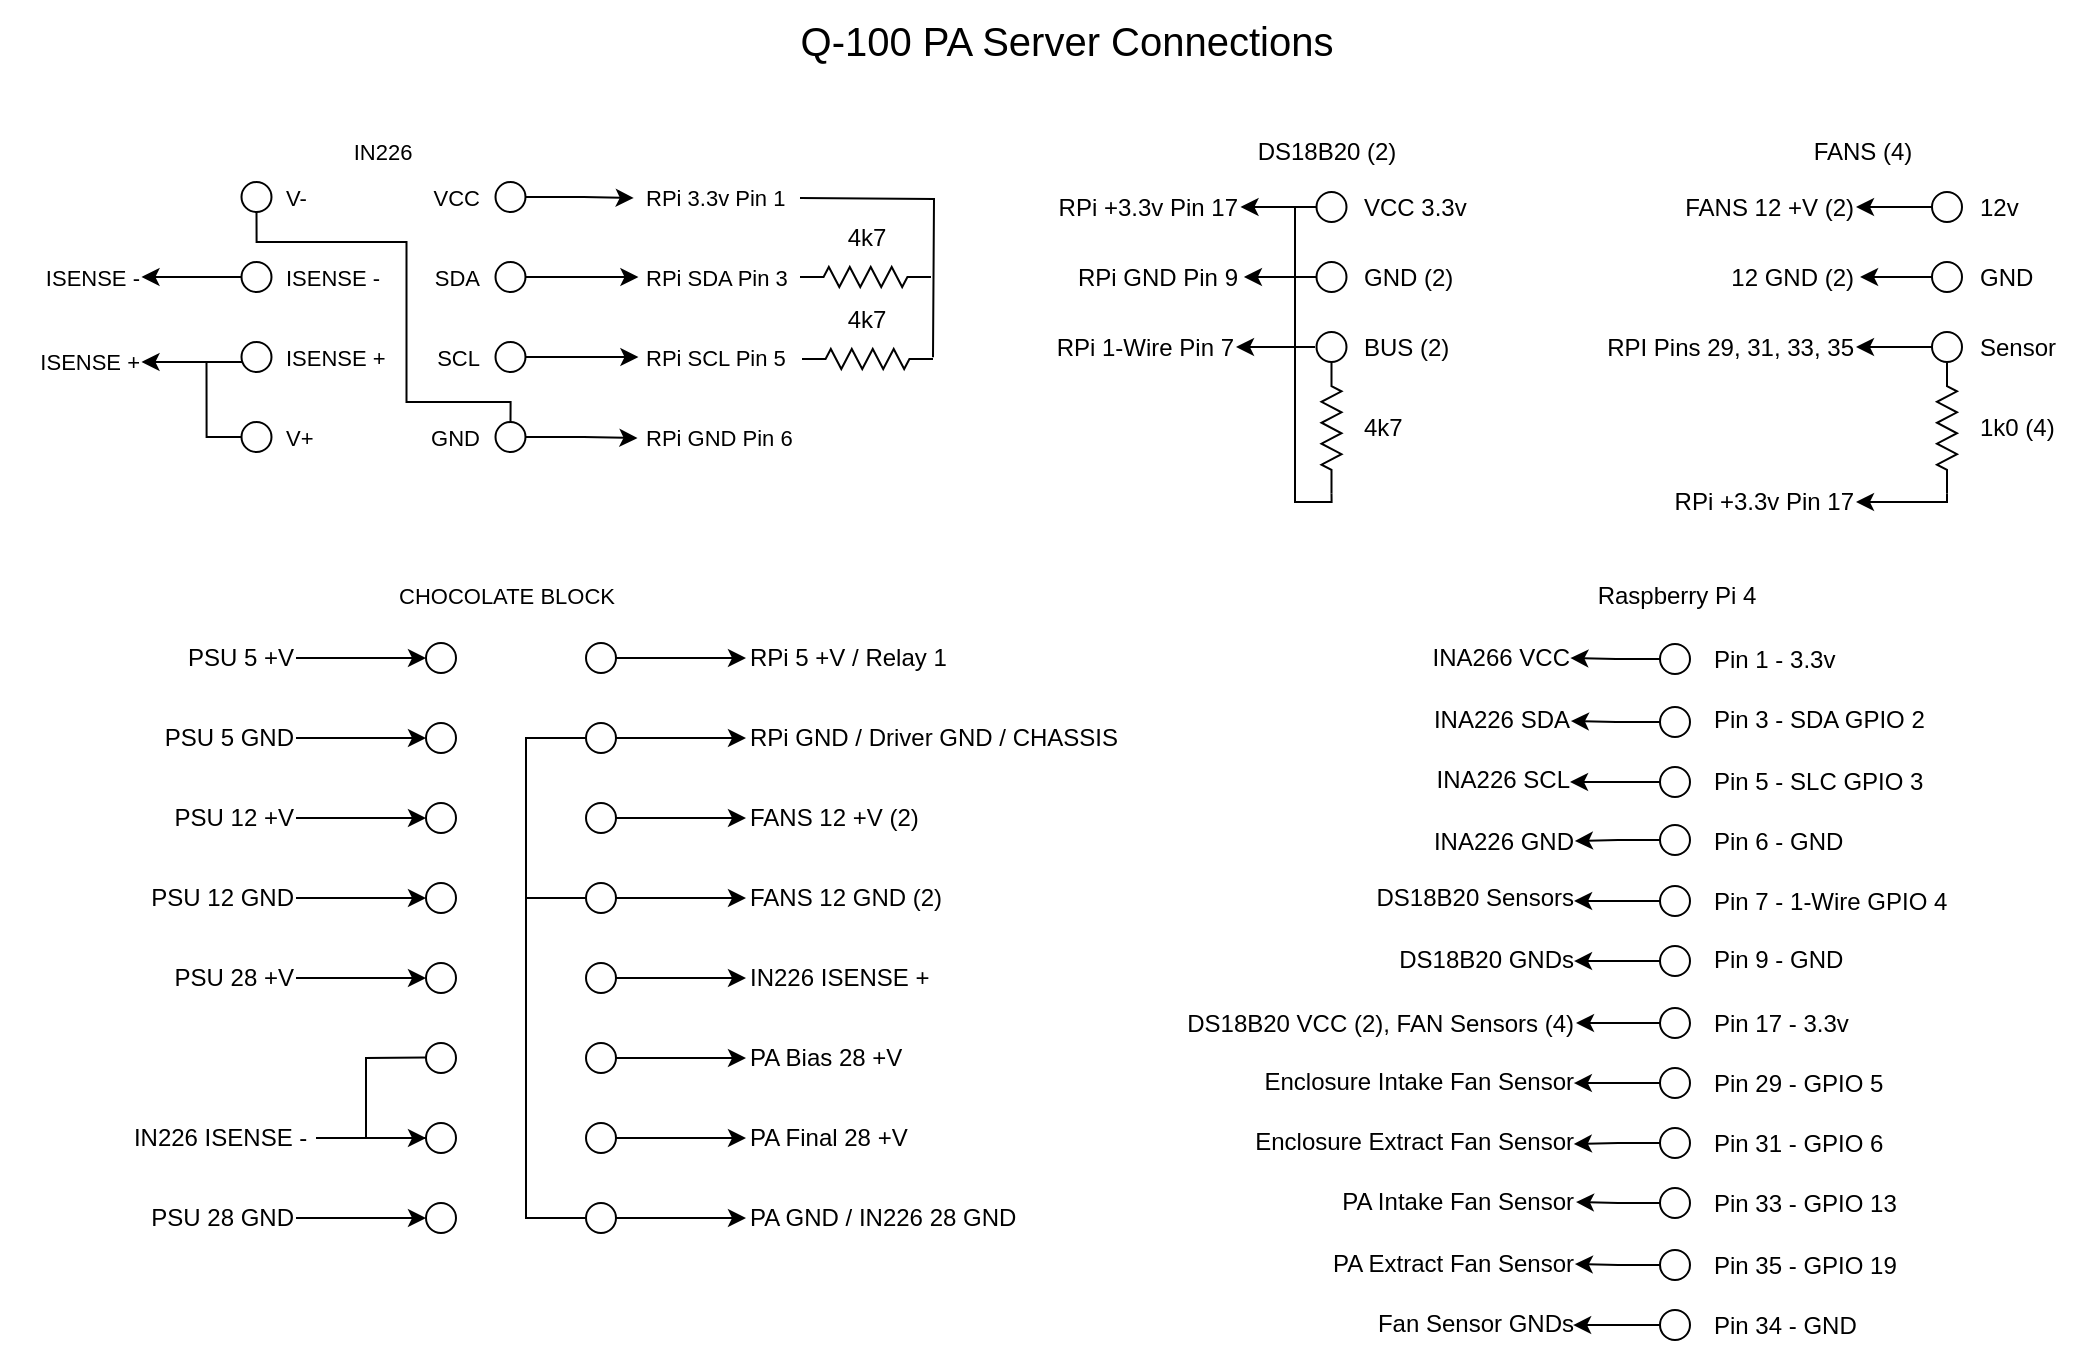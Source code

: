 <mxfile version="24.7.5">
  <diagram name="Page-1" id="7e0a89b8-554c-2b80-1dc8-d5c74ca68de4">
    <mxGraphModel dx="1290" dy="985" grid="1" gridSize="10" guides="1" tooltips="1" connect="1" arrows="1" fold="1" page="1" pageScale="1" pageWidth="1169" pageHeight="827" background="none" math="0" shadow="0">
      <root>
        <mxCell id="0" />
        <mxCell id="1" parent="0" />
        <mxCell id="8aSaRBJ9S5o7jCBa206Q-2" value="&lt;font style=&quot;font-size: 20px;&quot;&gt;Q-100 PA Server Connections&lt;/font&gt;" style="text;html=1;align=center;verticalAlign=middle;resizable=0;points=[];autosize=1;strokeColor=none;fillColor=none;" parent="1" vertex="1">
          <mxGeometry x="440" y="70" width="290" height="40" as="geometry" />
        </mxCell>
        <mxCell id="8aSaRBJ9S5o7jCBa206Q-49" value="" style="group" parent="1" vertex="1" connectable="0">
          <mxGeometry x="100" y="353" width="535" height="341" as="geometry" />
        </mxCell>
        <mxCell id="vjKIU9bc41rptux4oKSc-69" value="PSU 28 GND" style="text;html=1;align=right;verticalAlign=middle;resizable=0;points=[];autosize=1;strokeColor=none;fillColor=none;" parent="8aSaRBJ9S5o7jCBa206Q-49" vertex="1">
          <mxGeometry x="10" y="311" width="90" height="30" as="geometry" />
        </mxCell>
        <mxCell id="vjKIU9bc41rptux4oKSc-65" value="" style="verticalLabelPosition=bottom;shadow=0;dashed=0;align=center;html=1;verticalAlign=top;strokeWidth=1;shape=ellipse;perimeter=ellipsePerimeter;container=0;" parent="8aSaRBJ9S5o7jCBa206Q-49" vertex="1">
          <mxGeometry x="165" y="318.5" width="15" height="15" as="geometry" />
        </mxCell>
        <mxCell id="vjKIU9bc41rptux4oKSc-74" style="edgeStyle=orthogonalEdgeStyle;rounded=0;orthogonalLoop=1;jettySize=auto;html=1;entryX=0;entryY=0.5;entryDx=0;entryDy=0;" parent="8aSaRBJ9S5o7jCBa206Q-49" source="vjKIU9bc41rptux4oKSc-69" target="vjKIU9bc41rptux4oKSc-65" edge="1">
          <mxGeometry relative="1" as="geometry" />
        </mxCell>
        <mxCell id="vjKIU9bc41rptux4oKSc-77" value="IN226 ISENSE -&amp;nbsp;" style="text;html=1;align=right;verticalAlign=middle;resizable=0;points=[];autosize=1;strokeColor=none;fillColor=none;" parent="8aSaRBJ9S5o7jCBa206Q-49" vertex="1">
          <mxGeometry y="271" width="110" height="30" as="geometry" />
        </mxCell>
        <mxCell id="vjKIU9bc41rptux4oKSc-78" value="" style="verticalLabelPosition=bottom;shadow=0;dashed=0;align=center;html=1;verticalAlign=top;strokeWidth=1;shape=ellipse;perimeter=ellipsePerimeter;container=0;" parent="8aSaRBJ9S5o7jCBa206Q-49" vertex="1">
          <mxGeometry x="165" y="278.5" width="15" height="15" as="geometry" />
        </mxCell>
        <mxCell id="vjKIU9bc41rptux4oKSc-79" style="edgeStyle=orthogonalEdgeStyle;rounded=0;orthogonalLoop=1;jettySize=auto;html=1;entryX=0;entryY=0.5;entryDx=0;entryDy=0;" parent="8aSaRBJ9S5o7jCBa206Q-49" target="vjKIU9bc41rptux4oKSc-78" edge="1">
          <mxGeometry relative="1" as="geometry">
            <Array as="points">
              <mxPoint x="135" y="286" />
              <mxPoint x="135" y="286" />
            </Array>
            <mxPoint x="110" y="286" as="sourcePoint" />
          </mxGeometry>
        </mxCell>
        <mxCell id="vjKIU9bc41rptux4oKSc-82" value="" style="verticalLabelPosition=bottom;shadow=0;dashed=0;align=center;html=1;verticalAlign=top;strokeWidth=1;shape=ellipse;perimeter=ellipsePerimeter;container=0;" parent="8aSaRBJ9S5o7jCBa206Q-49" vertex="1">
          <mxGeometry x="165" y="238.5" width="15" height="15" as="geometry" />
        </mxCell>
        <mxCell id="vjKIU9bc41rptux4oKSc-85" value="PSU 28 +V" style="text;html=1;align=right;verticalAlign=middle;resizable=0;points=[];autosize=1;strokeColor=none;fillColor=none;" parent="8aSaRBJ9S5o7jCBa206Q-49" vertex="1">
          <mxGeometry x="20" y="191" width="80" height="30" as="geometry" />
        </mxCell>
        <mxCell id="vjKIU9bc41rptux4oKSc-86" value="" style="verticalLabelPosition=bottom;shadow=0;dashed=0;align=center;html=1;verticalAlign=top;strokeWidth=1;shape=ellipse;perimeter=ellipsePerimeter;container=0;" parent="8aSaRBJ9S5o7jCBa206Q-49" vertex="1">
          <mxGeometry x="165" y="198.5" width="15" height="15" as="geometry" />
        </mxCell>
        <mxCell id="vjKIU9bc41rptux4oKSc-87" style="edgeStyle=orthogonalEdgeStyle;rounded=0;orthogonalLoop=1;jettySize=auto;html=1;entryX=0;entryY=0.5;entryDx=0;entryDy=0;" parent="8aSaRBJ9S5o7jCBa206Q-49" source="vjKIU9bc41rptux4oKSc-85" target="vjKIU9bc41rptux4oKSc-86" edge="1">
          <mxGeometry relative="1" as="geometry" />
        </mxCell>
        <mxCell id="vjKIU9bc41rptux4oKSc-89" value="PSU 12 GND" style="text;html=1;align=right;verticalAlign=middle;resizable=0;points=[];autosize=1;strokeColor=none;fillColor=none;" parent="8aSaRBJ9S5o7jCBa206Q-49" vertex="1">
          <mxGeometry x="10" y="151" width="90" height="30" as="geometry" />
        </mxCell>
        <mxCell id="vjKIU9bc41rptux4oKSc-90" value="" style="verticalLabelPosition=bottom;shadow=0;dashed=0;align=center;html=1;verticalAlign=top;strokeWidth=1;shape=ellipse;perimeter=ellipsePerimeter;container=0;" parent="8aSaRBJ9S5o7jCBa206Q-49" vertex="1">
          <mxGeometry x="165" y="158.5" width="15" height="15" as="geometry" />
        </mxCell>
        <mxCell id="vjKIU9bc41rptux4oKSc-91" style="edgeStyle=orthogonalEdgeStyle;rounded=0;orthogonalLoop=1;jettySize=auto;html=1;entryX=0;entryY=0.5;entryDx=0;entryDy=0;" parent="8aSaRBJ9S5o7jCBa206Q-49" source="vjKIU9bc41rptux4oKSc-89" target="vjKIU9bc41rptux4oKSc-90" edge="1">
          <mxGeometry relative="1" as="geometry" />
        </mxCell>
        <mxCell id="vjKIU9bc41rptux4oKSc-93" value="PSU 12 +V" style="text;html=1;align=right;verticalAlign=middle;resizable=0;points=[];autosize=1;strokeColor=none;fillColor=none;" parent="8aSaRBJ9S5o7jCBa206Q-49" vertex="1">
          <mxGeometry x="20" y="111" width="80" height="30" as="geometry" />
        </mxCell>
        <mxCell id="vjKIU9bc41rptux4oKSc-94" value="" style="verticalLabelPosition=bottom;shadow=0;dashed=0;align=center;html=1;verticalAlign=top;strokeWidth=1;shape=ellipse;perimeter=ellipsePerimeter;container=0;" parent="8aSaRBJ9S5o7jCBa206Q-49" vertex="1">
          <mxGeometry x="165" y="118.5" width="15" height="15" as="geometry" />
        </mxCell>
        <mxCell id="vjKIU9bc41rptux4oKSc-95" style="edgeStyle=orthogonalEdgeStyle;rounded=0;orthogonalLoop=1;jettySize=auto;html=1;entryX=0;entryY=0.5;entryDx=0;entryDy=0;" parent="8aSaRBJ9S5o7jCBa206Q-49" source="vjKIU9bc41rptux4oKSc-93" target="vjKIU9bc41rptux4oKSc-94" edge="1">
          <mxGeometry relative="1" as="geometry" />
        </mxCell>
        <mxCell id="vjKIU9bc41rptux4oKSc-97" value="PSU 5 GND" style="text;html=1;align=right;verticalAlign=middle;resizable=0;points=[];autosize=1;strokeColor=none;fillColor=none;" parent="8aSaRBJ9S5o7jCBa206Q-49" vertex="1">
          <mxGeometry x="10" y="71" width="90" height="30" as="geometry" />
        </mxCell>
        <mxCell id="vjKIU9bc41rptux4oKSc-98" value="" style="verticalLabelPosition=bottom;shadow=0;dashed=0;align=center;html=1;verticalAlign=top;strokeWidth=1;shape=ellipse;perimeter=ellipsePerimeter;container=0;" parent="8aSaRBJ9S5o7jCBa206Q-49" vertex="1">
          <mxGeometry x="165" y="78.5" width="15" height="15" as="geometry" />
        </mxCell>
        <mxCell id="vjKIU9bc41rptux4oKSc-99" style="edgeStyle=orthogonalEdgeStyle;rounded=0;orthogonalLoop=1;jettySize=auto;html=1;entryX=0;entryY=0.5;entryDx=0;entryDy=0;" parent="8aSaRBJ9S5o7jCBa206Q-49" source="vjKIU9bc41rptux4oKSc-97" target="vjKIU9bc41rptux4oKSc-98" edge="1">
          <mxGeometry relative="1" as="geometry" />
        </mxCell>
        <mxCell id="vjKIU9bc41rptux4oKSc-101" value="PSU 5 +V" style="text;html=1;align=right;verticalAlign=middle;resizable=0;points=[];autosize=1;strokeColor=none;fillColor=none;" parent="8aSaRBJ9S5o7jCBa206Q-49" vertex="1">
          <mxGeometry x="20" y="31" width="80" height="30" as="geometry" />
        </mxCell>
        <mxCell id="vjKIU9bc41rptux4oKSc-102" value="" style="verticalLabelPosition=bottom;shadow=0;dashed=0;align=center;html=1;verticalAlign=top;strokeWidth=1;shape=ellipse;perimeter=ellipsePerimeter;container=0;" parent="8aSaRBJ9S5o7jCBa206Q-49" vertex="1">
          <mxGeometry x="165" y="38.5" width="15" height="15" as="geometry" />
        </mxCell>
        <mxCell id="vjKIU9bc41rptux4oKSc-103" style="edgeStyle=orthogonalEdgeStyle;rounded=0;orthogonalLoop=1;jettySize=auto;html=1;entryX=0;entryY=0.5;entryDx=0;entryDy=0;" parent="8aSaRBJ9S5o7jCBa206Q-49" source="vjKIU9bc41rptux4oKSc-101" target="vjKIU9bc41rptux4oKSc-102" edge="1">
          <mxGeometry relative="1" as="geometry" />
        </mxCell>
        <mxCell id="vjKIU9bc41rptux4oKSc-108" value="" style="verticalLabelPosition=bottom;shadow=0;dashed=0;align=center;html=1;verticalAlign=top;strokeWidth=1;shape=ellipse;perimeter=ellipsePerimeter;" parent="8aSaRBJ9S5o7jCBa206Q-49" vertex="1">
          <mxGeometry x="245" y="38.5" width="15" height="15" as="geometry" />
        </mxCell>
        <mxCell id="vjKIU9bc41rptux4oKSc-109" value="RPi 5 +V / Relay 1" style="text;html=1;align=left;verticalAlign=middle;resizable=0;points=[];autosize=1;strokeColor=none;fillColor=none;" parent="8aSaRBJ9S5o7jCBa206Q-49" vertex="1">
          <mxGeometry x="325" y="31" width="120" height="30" as="geometry" />
        </mxCell>
        <mxCell id="vjKIU9bc41rptux4oKSc-112" style="edgeStyle=orthogonalEdgeStyle;rounded=0;orthogonalLoop=1;jettySize=auto;html=1;entryX=0;entryY=0.5;entryDx=0;entryDy=0;entryPerimeter=0;" parent="8aSaRBJ9S5o7jCBa206Q-49" source="vjKIU9bc41rptux4oKSc-108" target="vjKIU9bc41rptux4oKSc-109" edge="1">
          <mxGeometry relative="1" as="geometry" />
        </mxCell>
        <mxCell id="vjKIU9bc41rptux4oKSc-114" value="" style="verticalLabelPosition=bottom;shadow=0;dashed=0;align=center;html=1;verticalAlign=top;strokeWidth=1;shape=ellipse;perimeter=ellipsePerimeter;" parent="8aSaRBJ9S5o7jCBa206Q-49" vertex="1">
          <mxGeometry x="245" y="78.5" width="15" height="15" as="geometry" />
        </mxCell>
        <mxCell id="vjKIU9bc41rptux4oKSc-115" value="RPi GND / Driver GND / CHASSIS" style="text;html=1;align=left;verticalAlign=middle;resizable=0;points=[];autosize=1;strokeColor=none;fillColor=none;" parent="8aSaRBJ9S5o7jCBa206Q-49" vertex="1">
          <mxGeometry x="325" y="71" width="210" height="30" as="geometry" />
        </mxCell>
        <mxCell id="vjKIU9bc41rptux4oKSc-113" style="edgeStyle=orthogonalEdgeStyle;rounded=0;orthogonalLoop=1;jettySize=auto;html=1;entryX=0;entryY=0.5;entryDx=0;entryDy=0;entryPerimeter=0;" parent="8aSaRBJ9S5o7jCBa206Q-49" source="vjKIU9bc41rptux4oKSc-114" target="vjKIU9bc41rptux4oKSc-115" edge="1">
          <mxGeometry relative="1" as="geometry">
            <Array as="points">
              <mxPoint x="255" y="86" />
            </Array>
          </mxGeometry>
        </mxCell>
        <mxCell id="vjKIU9bc41rptux4oKSc-117" value="" style="verticalLabelPosition=bottom;shadow=0;dashed=0;align=center;html=1;verticalAlign=top;strokeWidth=1;shape=ellipse;perimeter=ellipsePerimeter;" parent="8aSaRBJ9S5o7jCBa206Q-49" vertex="1">
          <mxGeometry x="245" y="118.5" width="15" height="15" as="geometry" />
        </mxCell>
        <mxCell id="vjKIU9bc41rptux4oKSc-118" value="FANS 12 +V (2)" style="text;html=1;align=left;verticalAlign=middle;resizable=0;points=[];autosize=1;strokeColor=none;fillColor=none;" parent="8aSaRBJ9S5o7jCBa206Q-49" vertex="1">
          <mxGeometry x="325" y="111" width="110" height="30" as="geometry" />
        </mxCell>
        <mxCell id="vjKIU9bc41rptux4oKSc-116" style="edgeStyle=orthogonalEdgeStyle;rounded=0;orthogonalLoop=1;jettySize=auto;html=1;entryX=0;entryY=0.5;entryDx=0;entryDy=0;entryPerimeter=0;" parent="8aSaRBJ9S5o7jCBa206Q-49" source="vjKIU9bc41rptux4oKSc-117" target="vjKIU9bc41rptux4oKSc-118" edge="1">
          <mxGeometry relative="1" as="geometry">
            <Array as="points">
              <mxPoint x="255" y="126" />
            </Array>
          </mxGeometry>
        </mxCell>
        <mxCell id="vjKIU9bc41rptux4oKSc-150" style="rounded=0;orthogonalLoop=1;jettySize=auto;html=1;startArrow=none;startFill=0;endArrow=none;endFill=0;exitX=0;exitY=0.5;exitDx=0;exitDy=0;" parent="8aSaRBJ9S5o7jCBa206Q-49" source="vjKIU9bc41rptux4oKSc-114" target="vjKIU9bc41rptux4oKSc-120" edge="1">
          <mxGeometry relative="1" as="geometry">
            <mxPoint x="215" y="81" as="sourcePoint" />
            <Array as="points">
              <mxPoint x="215" y="86" />
              <mxPoint x="215" y="166" />
            </Array>
          </mxGeometry>
        </mxCell>
        <mxCell id="vjKIU9bc41rptux4oKSc-120" value="" style="verticalLabelPosition=bottom;shadow=0;dashed=0;align=center;html=1;verticalAlign=top;strokeWidth=1;shape=ellipse;perimeter=ellipsePerimeter;" parent="8aSaRBJ9S5o7jCBa206Q-49" vertex="1">
          <mxGeometry x="245" y="158.5" width="15" height="15" as="geometry" />
        </mxCell>
        <mxCell id="vjKIU9bc41rptux4oKSc-121" value="FANS 12 GND (2)" style="text;html=1;align=left;verticalAlign=middle;resizable=0;points=[];autosize=1;strokeColor=none;fillColor=none;" parent="8aSaRBJ9S5o7jCBa206Q-49" vertex="1">
          <mxGeometry x="325" y="151" width="120" height="30" as="geometry" />
        </mxCell>
        <mxCell id="vjKIU9bc41rptux4oKSc-119" style="edgeStyle=orthogonalEdgeStyle;rounded=0;orthogonalLoop=1;jettySize=auto;html=1;entryX=0;entryY=0.5;entryDx=0;entryDy=0;entryPerimeter=0;" parent="8aSaRBJ9S5o7jCBa206Q-49" source="vjKIU9bc41rptux4oKSc-120" target="vjKIU9bc41rptux4oKSc-121" edge="1">
          <mxGeometry relative="1" as="geometry">
            <Array as="points">
              <mxPoint x="255" y="166" />
            </Array>
          </mxGeometry>
        </mxCell>
        <mxCell id="vjKIU9bc41rptux4oKSc-123" value="" style="verticalLabelPosition=bottom;shadow=0;dashed=0;align=center;html=1;verticalAlign=top;strokeWidth=1;shape=ellipse;perimeter=ellipsePerimeter;" parent="8aSaRBJ9S5o7jCBa206Q-49" vertex="1">
          <mxGeometry x="245" y="198.5" width="15" height="15" as="geometry" />
        </mxCell>
        <mxCell id="vjKIU9bc41rptux4oKSc-124" value="IN226 ISENSE +" style="text;html=1;align=left;verticalAlign=middle;resizable=0;points=[];autosize=1;strokeColor=none;fillColor=none;" parent="8aSaRBJ9S5o7jCBa206Q-49" vertex="1">
          <mxGeometry x="325" y="191" width="110" height="30" as="geometry" />
        </mxCell>
        <mxCell id="vjKIU9bc41rptux4oKSc-122" style="edgeStyle=orthogonalEdgeStyle;rounded=0;orthogonalLoop=1;jettySize=auto;html=1;entryX=0;entryY=0.5;entryDx=0;entryDy=0;entryPerimeter=0;" parent="8aSaRBJ9S5o7jCBa206Q-49" source="vjKIU9bc41rptux4oKSc-123" target="vjKIU9bc41rptux4oKSc-124" edge="1">
          <mxGeometry relative="1" as="geometry">
            <Array as="points">
              <mxPoint x="255" y="206" />
            </Array>
          </mxGeometry>
        </mxCell>
        <mxCell id="vjKIU9bc41rptux4oKSc-126" value="" style="verticalLabelPosition=bottom;shadow=0;dashed=0;align=center;html=1;verticalAlign=top;strokeWidth=1;shape=ellipse;perimeter=ellipsePerimeter;" parent="8aSaRBJ9S5o7jCBa206Q-49" vertex="1">
          <mxGeometry x="245" y="238.5" width="15" height="15" as="geometry" />
        </mxCell>
        <mxCell id="vjKIU9bc41rptux4oKSc-127" value="PA Bias 28 +V" style="text;html=1;align=left;verticalAlign=middle;resizable=0;points=[];autosize=1;strokeColor=none;fillColor=none;" parent="8aSaRBJ9S5o7jCBa206Q-49" vertex="1">
          <mxGeometry x="325" y="231" width="100" height="30" as="geometry" />
        </mxCell>
        <mxCell id="vjKIU9bc41rptux4oKSc-125" style="edgeStyle=orthogonalEdgeStyle;rounded=0;orthogonalLoop=1;jettySize=auto;html=1;entryX=0;entryY=0.5;entryDx=0;entryDy=0;entryPerimeter=0;" parent="8aSaRBJ9S5o7jCBa206Q-49" source="vjKIU9bc41rptux4oKSc-126" target="vjKIU9bc41rptux4oKSc-127" edge="1">
          <mxGeometry relative="1" as="geometry">
            <Array as="points">
              <mxPoint x="255" y="246" />
            </Array>
          </mxGeometry>
        </mxCell>
        <mxCell id="vjKIU9bc41rptux4oKSc-129" value="" style="verticalLabelPosition=bottom;shadow=0;dashed=0;align=center;html=1;verticalAlign=top;strokeWidth=1;shape=ellipse;perimeter=ellipsePerimeter;" parent="8aSaRBJ9S5o7jCBa206Q-49" vertex="1">
          <mxGeometry x="245" y="278.5" width="15" height="15" as="geometry" />
        </mxCell>
        <mxCell id="vjKIU9bc41rptux4oKSc-130" value="PA Final 28 +V" style="text;html=1;align=left;verticalAlign=middle;resizable=0;points=[];autosize=1;strokeColor=none;fillColor=none;" parent="8aSaRBJ9S5o7jCBa206Q-49" vertex="1">
          <mxGeometry x="325" y="271" width="100" height="30" as="geometry" />
        </mxCell>
        <mxCell id="vjKIU9bc41rptux4oKSc-128" style="edgeStyle=orthogonalEdgeStyle;rounded=0;orthogonalLoop=1;jettySize=auto;html=1;entryX=0;entryY=0.5;entryDx=0;entryDy=0;entryPerimeter=0;" parent="8aSaRBJ9S5o7jCBa206Q-49" source="vjKIU9bc41rptux4oKSc-129" target="vjKIU9bc41rptux4oKSc-130" edge="1">
          <mxGeometry relative="1" as="geometry">
            <Array as="points">
              <mxPoint x="255" y="286" />
            </Array>
          </mxGeometry>
        </mxCell>
        <mxCell id="vjKIU9bc41rptux4oKSc-132" value="" style="verticalLabelPosition=bottom;shadow=0;dashed=0;align=center;html=1;verticalAlign=top;strokeWidth=1;shape=ellipse;perimeter=ellipsePerimeter;" parent="8aSaRBJ9S5o7jCBa206Q-49" vertex="1">
          <mxGeometry x="245" y="318.5" width="15" height="15" as="geometry" />
        </mxCell>
        <mxCell id="vjKIU9bc41rptux4oKSc-133" value="PA GND / IN226 28 GND" style="text;html=1;align=left;verticalAlign=middle;resizable=0;points=[];autosize=1;strokeColor=none;fillColor=none;" parent="8aSaRBJ9S5o7jCBa206Q-49" vertex="1">
          <mxGeometry x="325" y="311" width="160" height="30" as="geometry" />
        </mxCell>
        <mxCell id="vjKIU9bc41rptux4oKSc-131" style="edgeStyle=orthogonalEdgeStyle;rounded=0;orthogonalLoop=1;jettySize=auto;html=1;entryX=0;entryY=0.5;entryDx=0;entryDy=0;entryPerimeter=0;" parent="8aSaRBJ9S5o7jCBa206Q-49" source="vjKIU9bc41rptux4oKSc-132" target="vjKIU9bc41rptux4oKSc-133" edge="1">
          <mxGeometry relative="1" as="geometry">
            <Array as="points">
              <mxPoint x="255" y="326" />
            </Array>
          </mxGeometry>
        </mxCell>
        <mxCell id="vjKIU9bc41rptux4oKSc-142" value="" style="edgeStyle=none;orthogonalLoop=1;jettySize=auto;html=1;rounded=0;endArrow=none;endFill=0;exitX=0;exitY=0.5;exitDx=0;exitDy=0;" parent="8aSaRBJ9S5o7jCBa206Q-49" source="vjKIU9bc41rptux4oKSc-78" edge="1">
          <mxGeometry width="100" relative="1" as="geometry">
            <mxPoint x="155" y="281" as="sourcePoint" />
            <mxPoint x="165" y="245.75" as="targetPoint" />
            <Array as="points">
              <mxPoint x="135" y="286" />
              <mxPoint x="135" y="246" />
            </Array>
          </mxGeometry>
        </mxCell>
        <mxCell id="vjKIU9bc41rptux4oKSc-151" style="rounded=0;orthogonalLoop=1;jettySize=auto;html=1;startArrow=none;startFill=0;endArrow=none;endFill=0;entryX=0;entryY=0.5;entryDx=0;entryDy=0;" parent="8aSaRBJ9S5o7jCBa206Q-49" target="vjKIU9bc41rptux4oKSc-132" edge="1">
          <mxGeometry relative="1" as="geometry">
            <mxPoint x="235" y="326" as="targetPoint" />
            <mxPoint x="215" y="161" as="sourcePoint" />
            <Array as="points">
              <mxPoint x="215" y="326" />
            </Array>
          </mxGeometry>
        </mxCell>
        <mxCell id="8aSaRBJ9S5o7jCBa206Q-47" value="CHOCOLATE BLOCK" style="text;html=1;align=center;verticalAlign=middle;resizable=0;points=[];autosize=1;strokeColor=none;fillColor=none;fontSize=11;" parent="8aSaRBJ9S5o7jCBa206Q-49" vertex="1">
          <mxGeometry x="140" width="130" height="30" as="geometry" />
        </mxCell>
        <mxCell id="ZnZzT_PHOR_z2RriA3S_-140" value="" style="group" parent="1" vertex="1" connectable="0">
          <mxGeometry x="830" y="131" width="270" height="205" as="geometry" />
        </mxCell>
        <mxCell id="ZnZzT_PHOR_z2RriA3S_-65" value="FANS (4)" style="text;html=1;align=center;verticalAlign=middle;resizable=0;points=[];autosize=1;strokeColor=none;fillColor=none;" parent="ZnZzT_PHOR_z2RriA3S_-140" vertex="1">
          <mxGeometry x="118" width="70" height="30" as="geometry" />
        </mxCell>
        <mxCell id="ZnZzT_PHOR_z2RriA3S_-97" value="" style="verticalLabelPosition=bottom;shadow=0;dashed=0;align=center;html=1;verticalAlign=top;strokeWidth=1;shape=ellipse;perimeter=ellipsePerimeter;" parent="ZnZzT_PHOR_z2RriA3S_-140" vertex="1">
          <mxGeometry x="188" y="35" width="15" height="15" as="geometry" />
        </mxCell>
        <mxCell id="ZnZzT_PHOR_z2RriA3S_-100" value="" style="pointerEvents=1;verticalLabelPosition=bottom;shadow=0;dashed=0;align=center;html=1;verticalAlign=top;shape=mxgraph.electrical.resistors.resistor_2;rotation=90;" parent="ZnZzT_PHOR_z2RriA3S_-140" vertex="1">
          <mxGeometry x="162.75" y="148" width="65.5" height="10" as="geometry" />
        </mxCell>
        <mxCell id="ZnZzT_PHOR_z2RriA3S_-117" style="edgeStyle=orthogonalEdgeStyle;rounded=0;orthogonalLoop=1;jettySize=auto;html=1;entryX=1.017;entryY=0.5;entryDx=0;entryDy=0;entryPerimeter=0;startArrow=none;startFill=0;endArrow=classic;endFill=1;" parent="ZnZzT_PHOR_z2RriA3S_-140" source="ZnZzT_PHOR_z2RriA3S_-102" edge="1">
          <mxGeometry relative="1" as="geometry">
            <mxPoint x="152.04" y="77.5" as="targetPoint" />
          </mxGeometry>
        </mxCell>
        <mxCell id="ZnZzT_PHOR_z2RriA3S_-102" value="" style="verticalLabelPosition=bottom;shadow=0;dashed=0;align=center;html=1;verticalAlign=top;strokeWidth=1;shape=ellipse;perimeter=ellipsePerimeter;" parent="ZnZzT_PHOR_z2RriA3S_-140" vertex="1">
          <mxGeometry x="188" y="70" width="15" height="15" as="geometry" />
        </mxCell>
        <mxCell id="ZnZzT_PHOR_z2RriA3S_-104" value="" style="verticalLabelPosition=bottom;shadow=0;dashed=0;align=center;html=1;verticalAlign=top;strokeWidth=1;shape=ellipse;perimeter=ellipsePerimeter;" parent="ZnZzT_PHOR_z2RriA3S_-140" vertex="1">
          <mxGeometry x="188" y="105" width="15" height="15" as="geometry" />
        </mxCell>
        <mxCell id="ZnZzT_PHOR_z2RriA3S_-139" style="edgeStyle=orthogonalEdgeStyle;rounded=0;orthogonalLoop=1;jettySize=auto;html=1;entryX=0;entryY=0.5;entryDx=0;entryDy=0;startArrow=classic;startFill=1;endArrow=none;endFill=0;" parent="ZnZzT_PHOR_z2RriA3S_-140" source="ZnZzT_PHOR_z2RriA3S_-105" target="ZnZzT_PHOR_z2RriA3S_-104" edge="1">
          <mxGeometry relative="1" as="geometry" />
        </mxCell>
        <mxCell id="ZnZzT_PHOR_z2RriA3S_-105" value="RPI Pins 29, 31, 33, 35" style="text;html=1;align=right;verticalAlign=middle;resizable=0;points=[];autosize=1;strokeColor=none;fillColor=none;" parent="ZnZzT_PHOR_z2RriA3S_-140" vertex="1">
          <mxGeometry y="97.5" width="150" height="30" as="geometry" />
        </mxCell>
        <mxCell id="ZnZzT_PHOR_z2RriA3S_-106" value="1k0 (4)" style="text;html=1;align=left;verticalAlign=middle;resizable=0;points=[];autosize=1;strokeColor=none;fillColor=none;" parent="ZnZzT_PHOR_z2RriA3S_-140" vertex="1">
          <mxGeometry x="210" y="138" width="60" height="30" as="geometry" />
        </mxCell>
        <mxCell id="ZnZzT_PHOR_z2RriA3S_-138" style="edgeStyle=orthogonalEdgeStyle;rounded=0;orthogonalLoop=1;jettySize=auto;html=1;entryX=1;entryY=0.5;entryDx=0;entryDy=0;entryPerimeter=0;startArrow=classic;startFill=1;endArrow=none;endFill=0;" parent="ZnZzT_PHOR_z2RriA3S_-140" source="ZnZzT_PHOR_z2RriA3S_-108" target="ZnZzT_PHOR_z2RriA3S_-100" edge="1">
          <mxGeometry relative="1" as="geometry">
            <Array as="points">
              <mxPoint x="196" y="190" />
            </Array>
          </mxGeometry>
        </mxCell>
        <mxCell id="ZnZzT_PHOR_z2RriA3S_-108" value="RPi +3.3v Pin 17" style="text;html=1;align=right;verticalAlign=middle;resizable=0;points=[];autosize=1;strokeColor=none;fillColor=none;" parent="ZnZzT_PHOR_z2RriA3S_-140" vertex="1">
          <mxGeometry x="40" y="175" width="110" height="30" as="geometry" />
        </mxCell>
        <mxCell id="ZnZzT_PHOR_z2RriA3S_-112" value="12v" style="text;html=1;align=left;verticalAlign=middle;resizable=0;points=[];autosize=1;strokeColor=none;fillColor=none;" parent="ZnZzT_PHOR_z2RriA3S_-140" vertex="1">
          <mxGeometry x="210" y="27.5" width="40" height="30" as="geometry" />
        </mxCell>
        <mxCell id="ZnZzT_PHOR_z2RriA3S_-113" value="GND" style="text;html=1;align=left;verticalAlign=middle;resizable=0;points=[];autosize=1;strokeColor=none;fillColor=none;" parent="ZnZzT_PHOR_z2RriA3S_-140" vertex="1">
          <mxGeometry x="210" y="62.5" width="50" height="30" as="geometry" />
        </mxCell>
        <mxCell id="ZnZzT_PHOR_z2RriA3S_-116" style="edgeStyle=orthogonalEdgeStyle;rounded=0;orthogonalLoop=1;jettySize=auto;html=1;entryX=0;entryY=0.5;entryDx=0;entryDy=0;startArrow=classic;startFill=1;endArrow=none;endFill=0;" parent="ZnZzT_PHOR_z2RriA3S_-140" target="ZnZzT_PHOR_z2RriA3S_-97" edge="1">
          <mxGeometry relative="1" as="geometry">
            <mxPoint x="150" y="42.5" as="sourcePoint" />
            <Array as="points">
              <mxPoint x="170" y="43" />
              <mxPoint x="170" y="43" />
            </Array>
          </mxGeometry>
        </mxCell>
        <mxCell id="ZnZzT_PHOR_z2RriA3S_-114" value="FANS 12 +V (2)" style="text;html=1;align=right;verticalAlign=middle;resizable=0;points=[];autosize=1;strokeColor=none;fillColor=none;" parent="ZnZzT_PHOR_z2RriA3S_-140" vertex="1">
          <mxGeometry x="40" y="27.5" width="110" height="30" as="geometry" />
        </mxCell>
        <mxCell id="ZnZzT_PHOR_z2RriA3S_-115" value="12 GND (2)" style="text;html=1;align=right;verticalAlign=middle;resizable=0;points=[];autosize=1;strokeColor=none;fillColor=none;" parent="ZnZzT_PHOR_z2RriA3S_-140" vertex="1">
          <mxGeometry x="70" y="62.5" width="80" height="30" as="geometry" />
        </mxCell>
        <mxCell id="ZnZzT_PHOR_z2RriA3S_-136" value="Sensor" style="text;html=1;align=left;verticalAlign=middle;resizable=0;points=[];autosize=1;strokeColor=none;fillColor=none;" parent="ZnZzT_PHOR_z2RriA3S_-140" vertex="1">
          <mxGeometry x="210" y="97.5" width="60" height="30" as="geometry" />
        </mxCell>
        <mxCell id="ZnZzT_PHOR_z2RriA3S_-149" value="" style="group" parent="1" vertex="1" connectable="0">
          <mxGeometry x="560" y="131" width="262.25" height="190" as="geometry" />
        </mxCell>
        <mxCell id="ZnZzT_PHOR_z2RriA3S_-64" value="DS18B20 (2)" style="text;html=1;align=center;verticalAlign=middle;resizable=0;points=[];autosize=1;strokeColor=none;fillColor=none;" parent="ZnZzT_PHOR_z2RriA3S_-149" vertex="1">
          <mxGeometry x="110" width="90" height="30" as="geometry" />
        </mxCell>
        <mxCell id="ZnZzT_PHOR_z2RriA3S_-120" value="" style="verticalLabelPosition=bottom;shadow=0;dashed=0;align=center;html=1;verticalAlign=top;strokeWidth=1;shape=ellipse;perimeter=ellipsePerimeter;" parent="ZnZzT_PHOR_z2RriA3S_-149" vertex="1">
          <mxGeometry x="150.25" y="35" width="15" height="15" as="geometry" />
        </mxCell>
        <mxCell id="ZnZzT_PHOR_z2RriA3S_-148" style="edgeStyle=orthogonalEdgeStyle;rounded=0;orthogonalLoop=1;jettySize=auto;html=1;startArrow=none;startFill=0;endArrow=none;endFill=0;exitX=1;exitY=0.5;exitDx=0;exitDy=0;exitPerimeter=0;entryX=0;entryY=0.5;entryDx=0;entryDy=0;" parent="ZnZzT_PHOR_z2RriA3S_-149" source="ZnZzT_PHOR_z2RriA3S_-122" target="ZnZzT_PHOR_z2RriA3S_-120" edge="1">
          <mxGeometry relative="1" as="geometry">
            <mxPoint x="119.5" y="170" as="targetPoint" />
            <Array as="points">
              <mxPoint x="157.5" y="190" />
              <mxPoint x="139.5" y="190" />
              <mxPoint x="139.5" y="43" />
            </Array>
          </mxGeometry>
        </mxCell>
        <mxCell id="ZnZzT_PHOR_z2RriA3S_-122" value="" style="pointerEvents=1;verticalLabelPosition=bottom;shadow=0;dashed=0;align=center;html=1;verticalAlign=top;shape=mxgraph.electrical.resistors.resistor_2;rotation=90;" parent="ZnZzT_PHOR_z2RriA3S_-149" vertex="1">
          <mxGeometry x="125" y="148" width="65.5" height="10" as="geometry" />
        </mxCell>
        <mxCell id="ZnZzT_PHOR_z2RriA3S_-124" value="" style="verticalLabelPosition=bottom;shadow=0;dashed=0;align=center;html=1;verticalAlign=top;strokeWidth=1;shape=ellipse;perimeter=ellipsePerimeter;" parent="ZnZzT_PHOR_z2RriA3S_-149" vertex="1">
          <mxGeometry x="150.25" y="70" width="15" height="15" as="geometry" />
        </mxCell>
        <mxCell id="ZnZzT_PHOR_z2RriA3S_-126" value="" style="verticalLabelPosition=bottom;shadow=0;dashed=0;align=center;html=1;verticalAlign=top;strokeWidth=1;shape=ellipse;perimeter=ellipsePerimeter;" parent="ZnZzT_PHOR_z2RriA3S_-149" vertex="1">
          <mxGeometry x="150.25" y="105" width="15" height="15" as="geometry" />
        </mxCell>
        <mxCell id="ZnZzT_PHOR_z2RriA3S_-128" value="4k7" style="text;html=1;align=left;verticalAlign=middle;resizable=0;points=[];autosize=1;strokeColor=none;fillColor=none;" parent="ZnZzT_PHOR_z2RriA3S_-149" vertex="1">
          <mxGeometry x="172.25" y="138" width="40" height="30" as="geometry" />
        </mxCell>
        <mxCell id="ZnZzT_PHOR_z2RriA3S_-131" value="VCC 3.3v" style="text;html=1;align=left;verticalAlign=middle;resizable=0;points=[];autosize=1;strokeColor=none;fillColor=none;" parent="ZnZzT_PHOR_z2RriA3S_-149" vertex="1">
          <mxGeometry x="172.25" y="27.5" width="70" height="30" as="geometry" />
        </mxCell>
        <mxCell id="ZnZzT_PHOR_z2RriA3S_-132" value="GND&amp;nbsp;(2)" style="text;html=1;align=left;verticalAlign=middle;resizable=0;points=[];autosize=1;strokeColor=none;fillColor=none;" parent="ZnZzT_PHOR_z2RriA3S_-149" vertex="1">
          <mxGeometry x="172.25" y="62.5" width="70" height="30" as="geometry" />
        </mxCell>
        <mxCell id="ZnZzT_PHOR_z2RriA3S_-133" style="edgeStyle=orthogonalEdgeStyle;rounded=0;orthogonalLoop=1;jettySize=auto;html=1;entryX=0;entryY=0.5;entryDx=0;entryDy=0;startArrow=classic;startFill=1;endArrow=none;endFill=0;" parent="ZnZzT_PHOR_z2RriA3S_-149" source="ZnZzT_PHOR_z2RriA3S_-134" target="ZnZzT_PHOR_z2RriA3S_-120" edge="1">
          <mxGeometry relative="1" as="geometry" />
        </mxCell>
        <mxCell id="ZnZzT_PHOR_z2RriA3S_-134" value="RPi +3.3v Pin 17" style="text;html=1;align=right;verticalAlign=middle;resizable=0;points=[];autosize=1;strokeColor=none;fillColor=none;" parent="ZnZzT_PHOR_z2RriA3S_-149" vertex="1">
          <mxGeometry x="2.25" y="27.5" width="110" height="30" as="geometry" />
        </mxCell>
        <mxCell id="ZnZzT_PHOR_z2RriA3S_-135" value="RPi GND Pin 9" style="text;html=1;align=right;verticalAlign=middle;resizable=0;points=[];autosize=1;strokeColor=none;fillColor=none;" parent="ZnZzT_PHOR_z2RriA3S_-149" vertex="1">
          <mxGeometry x="12.25" y="62.5" width="100" height="30" as="geometry" />
        </mxCell>
        <mxCell id="ZnZzT_PHOR_z2RriA3S_-123" style="edgeStyle=orthogonalEdgeStyle;rounded=0;orthogonalLoop=1;jettySize=auto;html=1;entryX=1.017;entryY=0.5;entryDx=0;entryDy=0;entryPerimeter=0;startArrow=none;startFill=0;endArrow=classic;endFill=1;" parent="ZnZzT_PHOR_z2RriA3S_-149" source="ZnZzT_PHOR_z2RriA3S_-124" target="ZnZzT_PHOR_z2RriA3S_-135" edge="1">
          <mxGeometry relative="1" as="geometry" />
        </mxCell>
        <mxCell id="ZnZzT_PHOR_z2RriA3S_-141" value="BUS&amp;nbsp;(2)" style="text;html=1;align=left;verticalAlign=middle;resizable=0;points=[];autosize=1;strokeColor=none;fillColor=none;" parent="ZnZzT_PHOR_z2RriA3S_-149" vertex="1">
          <mxGeometry x="172.25" y="97.5" width="70" height="30" as="geometry" />
        </mxCell>
        <mxCell id="ZnZzT_PHOR_z2RriA3S_-146" style="edgeStyle=orthogonalEdgeStyle;rounded=0;orthogonalLoop=1;jettySize=auto;html=1;startArrow=classic;startFill=1;endArrow=none;endFill=0;" parent="ZnZzT_PHOR_z2RriA3S_-149" source="ZnZzT_PHOR_z2RriA3S_-145" edge="1">
          <mxGeometry relative="1" as="geometry">
            <mxPoint x="149.5" y="112.5" as="targetPoint" />
          </mxGeometry>
        </mxCell>
        <mxCell id="ZnZzT_PHOR_z2RriA3S_-145" value="RPi 1-Wire Pin 7" style="text;html=1;align=right;verticalAlign=middle;resizable=0;points=[];autosize=1;strokeColor=none;fillColor=none;" parent="ZnZzT_PHOR_z2RriA3S_-149" vertex="1">
          <mxGeometry y="97.5" width="110" height="30" as="geometry" />
        </mxCell>
        <mxCell id="oiofA8pO20uOxSbJwaO0-5" value="" style="group" parent="1" vertex="1" connectable="0">
          <mxGeometry x="52.75" y="131" width="420" height="172.5" as="geometry" />
        </mxCell>
        <mxCell id="8aSaRBJ9S5o7jCBa206Q-3" value="" style="verticalLabelPosition=bottom;shadow=0;dashed=0;align=center;html=1;verticalAlign=top;strokeWidth=1;shape=ellipse;perimeter=ellipsePerimeter;" parent="oiofA8pO20uOxSbJwaO0-5" vertex="1">
          <mxGeometry x="120" y="30" width="15" height="15" as="geometry" />
        </mxCell>
        <mxCell id="8aSaRBJ9S5o7jCBa206Q-6" value="" style="verticalLabelPosition=bottom;shadow=0;dashed=0;align=center;html=1;verticalAlign=top;strokeWidth=1;shape=ellipse;perimeter=ellipsePerimeter;" parent="oiofA8pO20uOxSbJwaO0-5" vertex="1">
          <mxGeometry x="120" y="70" width="15" height="15" as="geometry" />
        </mxCell>
        <mxCell id="8aSaRBJ9S5o7jCBa206Q-7" value="" style="verticalLabelPosition=bottom;shadow=0;dashed=0;align=center;html=1;verticalAlign=top;strokeWidth=1;shape=ellipse;perimeter=ellipsePerimeter;" parent="oiofA8pO20uOxSbJwaO0-5" vertex="1">
          <mxGeometry x="120" y="110" width="15" height="15" as="geometry" />
        </mxCell>
        <mxCell id="8aSaRBJ9S5o7jCBa206Q-46" style="edgeStyle=orthogonalEdgeStyle;rounded=0;orthogonalLoop=1;jettySize=auto;html=1;fontSize=11;startArrow=none;startFill=0;endArrow=none;endFill=0;" parent="oiofA8pO20uOxSbJwaO0-5" source="8aSaRBJ9S5o7jCBa206Q-8" edge="1">
          <mxGeometry relative="1" as="geometry">
            <mxPoint x="102.5" y="120" as="targetPoint" />
            <Array as="points">
              <mxPoint x="102.5" y="158" />
            </Array>
          </mxGeometry>
        </mxCell>
        <mxCell id="8aSaRBJ9S5o7jCBa206Q-8" value="" style="verticalLabelPosition=bottom;shadow=0;dashed=0;align=center;html=1;verticalAlign=top;strokeWidth=1;shape=ellipse;perimeter=ellipsePerimeter;" parent="oiofA8pO20uOxSbJwaO0-5" vertex="1">
          <mxGeometry x="120" y="150" width="15" height="15" as="geometry" />
        </mxCell>
        <mxCell id="8aSaRBJ9S5o7jCBa206Q-9" value="" style="verticalLabelPosition=bottom;shadow=0;dashed=0;align=center;html=1;verticalAlign=top;strokeWidth=1;shape=ellipse;perimeter=ellipsePerimeter;" parent="oiofA8pO20uOxSbJwaO0-5" vertex="1">
          <mxGeometry x="247" y="30" width="15" height="15" as="geometry" />
        </mxCell>
        <mxCell id="8aSaRBJ9S5o7jCBa206Q-10" value="" style="verticalLabelPosition=bottom;shadow=0;dashed=0;align=center;html=1;verticalAlign=top;strokeWidth=1;shape=ellipse;perimeter=ellipsePerimeter;" parent="oiofA8pO20uOxSbJwaO0-5" vertex="1">
          <mxGeometry x="247" y="70" width="15" height="15" as="geometry" />
        </mxCell>
        <mxCell id="8aSaRBJ9S5o7jCBa206Q-11" value="" style="verticalLabelPosition=bottom;shadow=0;dashed=0;align=center;html=1;verticalAlign=top;strokeWidth=1;shape=ellipse;perimeter=ellipsePerimeter;" parent="oiofA8pO20uOxSbJwaO0-5" vertex="1">
          <mxGeometry x="247" y="110" width="15" height="15" as="geometry" />
        </mxCell>
        <mxCell id="8aSaRBJ9S5o7jCBa206Q-12" value="" style="verticalLabelPosition=bottom;shadow=0;dashed=0;align=center;html=1;verticalAlign=top;strokeWidth=1;shape=ellipse;perimeter=ellipsePerimeter;" parent="oiofA8pO20uOxSbJwaO0-5" vertex="1">
          <mxGeometry x="247" y="150" width="15" height="15" as="geometry" />
        </mxCell>
        <mxCell id="oiofA8pO20uOxSbJwaO0-3" style="edgeStyle=orthogonalEdgeStyle;rounded=0;orthogonalLoop=1;jettySize=auto;html=1;exitX=0.5;exitY=1;exitDx=0;exitDy=0;entryX=0.5;entryY=0;entryDx=0;entryDy=0;endArrow=none;endFill=0;" parent="oiofA8pO20uOxSbJwaO0-5" source="8aSaRBJ9S5o7jCBa206Q-3" target="8aSaRBJ9S5o7jCBa206Q-12" edge="1">
          <mxGeometry relative="1" as="geometry">
            <Array as="points">
              <mxPoint x="127.5" y="60" />
              <mxPoint x="202.5" y="60" />
              <mxPoint x="202.5" y="140" />
              <mxPoint x="254.5" y="140" />
            </Array>
          </mxGeometry>
        </mxCell>
        <mxCell id="8aSaRBJ9S5o7jCBa206Q-14" value="ISENSE +" style="text;html=1;align=left;verticalAlign=middle;resizable=0;points=[];autosize=1;strokeColor=none;fillColor=none;fontSize=11;" parent="oiofA8pO20uOxSbJwaO0-5" vertex="1">
          <mxGeometry x="140" y="102.5" width="70" height="30" as="geometry" />
        </mxCell>
        <mxCell id="8aSaRBJ9S5o7jCBa206Q-17" value="ISENSE -" style="text;html=1;align=left;verticalAlign=middle;resizable=0;points=[];autosize=1;strokeColor=none;fillColor=none;fontSize=11;" parent="oiofA8pO20uOxSbJwaO0-5" vertex="1">
          <mxGeometry x="140" y="62.5" width="70" height="30" as="geometry" />
        </mxCell>
        <mxCell id="8aSaRBJ9S5o7jCBa206Q-19" value="V-" style="text;html=1;align=left;verticalAlign=middle;resizable=0;points=[];autosize=1;strokeColor=none;fillColor=none;fontSize=11;" parent="oiofA8pO20uOxSbJwaO0-5" vertex="1">
          <mxGeometry x="140" y="22.5" width="30" height="30" as="geometry" />
        </mxCell>
        <mxCell id="8aSaRBJ9S5o7jCBa206Q-20" value="V+" style="text;html=1;align=left;verticalAlign=middle;resizable=0;points=[];autosize=1;strokeColor=none;fillColor=none;fontSize=11;" parent="oiofA8pO20uOxSbJwaO0-5" vertex="1">
          <mxGeometry x="140" y="142.5" width="40" height="30" as="geometry" />
        </mxCell>
        <mxCell id="8aSaRBJ9S5o7jCBa206Q-21" value="VCC" style="text;html=1;align=right;verticalAlign=middle;resizable=0;points=[];autosize=1;strokeColor=none;fillColor=none;fontSize=11;" parent="oiofA8pO20uOxSbJwaO0-5" vertex="1">
          <mxGeometry x="190" y="22.5" width="50" height="30" as="geometry" />
        </mxCell>
        <mxCell id="8aSaRBJ9S5o7jCBa206Q-22" value="GND" style="text;html=1;align=right;verticalAlign=middle;resizable=0;points=[];autosize=1;strokeColor=none;fillColor=none;fontSize=11;" parent="oiofA8pO20uOxSbJwaO0-5" vertex="1">
          <mxGeometry x="190" y="142.5" width="50" height="30" as="geometry" />
        </mxCell>
        <mxCell id="8aSaRBJ9S5o7jCBa206Q-23" value="SDA" style="text;html=1;align=right;verticalAlign=middle;resizable=0;points=[];autosize=1;strokeColor=none;fillColor=none;fontSize=11;" parent="oiofA8pO20uOxSbJwaO0-5" vertex="1">
          <mxGeometry x="190" y="62.5" width="50" height="30" as="geometry" />
        </mxCell>
        <mxCell id="8aSaRBJ9S5o7jCBa206Q-25" value="IN226" style="text;html=1;align=center;verticalAlign=middle;resizable=0;points=[];autosize=1;strokeColor=none;fillColor=none;fontSize=11;" parent="oiofA8pO20uOxSbJwaO0-5" vertex="1">
          <mxGeometry x="165" width="50" height="30" as="geometry" />
        </mxCell>
        <mxCell id="8aSaRBJ9S5o7jCBa206Q-26" value="SCL" style="text;html=1;align=right;verticalAlign=middle;resizable=0;points=[];autosize=1;strokeColor=none;fillColor=none;fontSize=11;" parent="oiofA8pO20uOxSbJwaO0-5" vertex="1">
          <mxGeometry x="200" y="102.5" width="40" height="30" as="geometry" />
        </mxCell>
        <mxCell id="8aSaRBJ9S5o7jCBa206Q-44" style="edgeStyle=orthogonalEdgeStyle;rounded=0;orthogonalLoop=1;jettySize=auto;html=1;entryX=0;entryY=0.5;entryDx=0;entryDy=0;fontSize=11;startArrow=classic;startFill=1;endArrow=none;endFill=0;" parent="oiofA8pO20uOxSbJwaO0-5" source="8aSaRBJ9S5o7jCBa206Q-28" target="8aSaRBJ9S5o7jCBa206Q-6" edge="1">
          <mxGeometry relative="1" as="geometry" />
        </mxCell>
        <mxCell id="8aSaRBJ9S5o7jCBa206Q-28" value="ISENSE -" style="text;html=1;align=right;verticalAlign=middle;resizable=0;points=[];autosize=1;strokeColor=none;fillColor=none;fontSize=11;" parent="oiofA8pO20uOxSbJwaO0-5" vertex="1">
          <mxGeometry y="62.5" width="70" height="30" as="geometry" />
        </mxCell>
        <mxCell id="8aSaRBJ9S5o7jCBa206Q-29" value="ISENSE +" style="text;html=1;align=right;verticalAlign=middle;resizable=0;points=[];autosize=1;strokeColor=none;fillColor=none;fontSize=11;" parent="oiofA8pO20uOxSbJwaO0-5" vertex="1">
          <mxGeometry y="104.5" width="70" height="30" as="geometry" />
        </mxCell>
        <mxCell id="oiofA8pO20uOxSbJwaO0-4" style="edgeStyle=orthogonalEdgeStyle;rounded=0;orthogonalLoop=1;jettySize=auto;html=1;startArrow=none;startFill=0;endArrow=classic;endFill=1;" parent="oiofA8pO20uOxSbJwaO0-5" source="8aSaRBJ9S5o7jCBa206Q-7" target="8aSaRBJ9S5o7jCBa206Q-29" edge="1">
          <mxGeometry relative="1" as="geometry">
            <Array as="points">
              <mxPoint x="102.5" y="120" />
            </Array>
          </mxGeometry>
        </mxCell>
        <mxCell id="8aSaRBJ9S5o7jCBa206Q-32" value="RPi 3.3v Pin 1" style="text;html=1;align=left;verticalAlign=middle;resizable=0;points=[];autosize=1;strokeColor=none;fillColor=none;fontSize=11;" parent="oiofA8pO20uOxSbJwaO0-5" vertex="1">
          <mxGeometry x="320" y="22.5" width="90" height="30" as="geometry" />
        </mxCell>
        <mxCell id="8aSaRBJ9S5o7jCBa206Q-38" style="edgeStyle=orthogonalEdgeStyle;rounded=0;orthogonalLoop=1;jettySize=auto;html=1;entryX=-0.043;entryY=0.517;entryDx=0;entryDy=0;entryPerimeter=0;fontSize=11;startArrow=none;startFill=0;endArrow=classic;endFill=1;" parent="oiofA8pO20uOxSbJwaO0-5" source="8aSaRBJ9S5o7jCBa206Q-9" target="8aSaRBJ9S5o7jCBa206Q-32" edge="1">
          <mxGeometry relative="1" as="geometry" />
        </mxCell>
        <mxCell id="8aSaRBJ9S5o7jCBa206Q-33" value="RPi SDA Pin 3" style="text;html=1;align=left;verticalAlign=middle;resizable=0;points=[];autosize=1;strokeColor=none;fillColor=none;fontSize=11;" parent="oiofA8pO20uOxSbJwaO0-5" vertex="1">
          <mxGeometry x="320" y="62.5" width="90" height="30" as="geometry" />
        </mxCell>
        <mxCell id="8aSaRBJ9S5o7jCBa206Q-40" style="edgeStyle=orthogonalEdgeStyle;rounded=0;orthogonalLoop=1;jettySize=auto;html=1;entryX=-0.017;entryY=0.5;entryDx=0;entryDy=0;entryPerimeter=0;fontSize=11;startArrow=none;startFill=0;endArrow=classic;endFill=1;" parent="oiofA8pO20uOxSbJwaO0-5" source="8aSaRBJ9S5o7jCBa206Q-10" target="8aSaRBJ9S5o7jCBa206Q-33" edge="1">
          <mxGeometry relative="1" as="geometry" />
        </mxCell>
        <mxCell id="8aSaRBJ9S5o7jCBa206Q-34" value="RPi SCL Pin 5" style="text;html=1;align=left;verticalAlign=middle;resizable=0;points=[];autosize=1;strokeColor=none;fillColor=none;fontSize=11;" parent="oiofA8pO20uOxSbJwaO0-5" vertex="1">
          <mxGeometry x="320" y="102.5" width="90" height="30" as="geometry" />
        </mxCell>
        <mxCell id="8aSaRBJ9S5o7jCBa206Q-41" style="edgeStyle=orthogonalEdgeStyle;rounded=0;orthogonalLoop=1;jettySize=auto;html=1;entryX=-0.017;entryY=0.5;entryDx=0;entryDy=0;entryPerimeter=0;fontSize=11;startArrow=none;startFill=0;endArrow=classic;endFill=1;" parent="oiofA8pO20uOxSbJwaO0-5" source="8aSaRBJ9S5o7jCBa206Q-11" target="8aSaRBJ9S5o7jCBa206Q-34" edge="1">
          <mxGeometry relative="1" as="geometry">
            <Array as="points">
              <mxPoint x="292.5" y="118" />
              <mxPoint x="292.5" y="118" />
            </Array>
          </mxGeometry>
        </mxCell>
        <mxCell id="8aSaRBJ9S5o7jCBa206Q-35" value="RPi GND Pin 6" style="text;html=1;align=left;verticalAlign=middle;resizable=0;points=[];autosize=1;strokeColor=none;fillColor=none;fontSize=11;" parent="oiofA8pO20uOxSbJwaO0-5" vertex="1">
          <mxGeometry x="320" y="142.5" width="100" height="30" as="geometry" />
        </mxCell>
        <mxCell id="8aSaRBJ9S5o7jCBa206Q-42" style="edgeStyle=orthogonalEdgeStyle;rounded=0;orthogonalLoop=1;jettySize=auto;html=1;entryX=-0.02;entryY=0.517;entryDx=0;entryDy=0;entryPerimeter=0;fontSize=11;startArrow=none;startFill=0;endArrow=classic;endFill=1;" parent="oiofA8pO20uOxSbJwaO0-5" source="8aSaRBJ9S5o7jCBa206Q-12" target="8aSaRBJ9S5o7jCBa206Q-35" edge="1">
          <mxGeometry relative="1" as="geometry" />
        </mxCell>
        <mxCell id="D23xSxHKM8hf4VlH9wGJ-10" value="" style="group" parent="1" vertex="1" connectable="0">
          <mxGeometry x="452" y="169" width="66.5" height="85.5" as="geometry" />
        </mxCell>
        <mxCell id="oiofA8pO20uOxSbJwaO0-6" value="" style="pointerEvents=1;verticalLabelPosition=bottom;shadow=0;dashed=0;align=center;html=1;verticalAlign=top;shape=mxgraph.electrical.resistors.resistor_2;rotation=0;" parent="D23xSxHKM8hf4VlH9wGJ-10" vertex="1">
          <mxGeometry x="1" y="75.5" width="65.5" height="10" as="geometry" />
        </mxCell>
        <mxCell id="oiofA8pO20uOxSbJwaO0-7" value="" style="pointerEvents=1;verticalLabelPosition=bottom;shadow=0;dashed=0;align=center;html=1;verticalAlign=top;shape=mxgraph.electrical.resistors.resistor_2;rotation=0;" parent="D23xSxHKM8hf4VlH9wGJ-10" vertex="1">
          <mxGeometry y="34.5" width="65.5" height="10" as="geometry" />
        </mxCell>
        <mxCell id="D23xSxHKM8hf4VlH9wGJ-3" style="edgeStyle=orthogonalEdgeStyle;rounded=0;orthogonalLoop=1;jettySize=auto;html=1;startArrow=none;startFill=0;endArrow=none;endFill=0;" parent="D23xSxHKM8hf4VlH9wGJ-10" edge="1">
          <mxGeometry relative="1" as="geometry">
            <mxPoint x="66.5" y="79.58" as="targetPoint" />
            <mxPoint as="sourcePoint" />
            <Array as="points" />
          </mxGeometry>
        </mxCell>
        <mxCell id="D23xSxHKM8hf4VlH9wGJ-8" value="4k7" style="text;html=1;align=center;verticalAlign=middle;resizable=0;points=[];autosize=1;strokeColor=none;fillColor=none;" parent="D23xSxHKM8hf4VlH9wGJ-10" vertex="1">
          <mxGeometry x="12.75" y="5" width="40" height="30" as="geometry" />
        </mxCell>
        <mxCell id="D23xSxHKM8hf4VlH9wGJ-9" value="4k7" style="text;html=1;align=center;verticalAlign=middle;resizable=0;points=[];autosize=1;strokeColor=none;fillColor=none;" parent="D23xSxHKM8hf4VlH9wGJ-10" vertex="1">
          <mxGeometry x="12.75" y="45.5" width="40" height="30" as="geometry" />
        </mxCell>
        <mxCell id="DBusfW9YomtHjl8sQKEm-3" value="" style="group" parent="1" vertex="1" connectable="0">
          <mxGeometry x="660" y="353" width="387" height="394.5" as="geometry" />
        </mxCell>
        <mxCell id="ZnZzT_PHOR_z2RriA3S_-2" value="" style="verticalLabelPosition=bottom;shadow=0;dashed=0;align=center;html=1;verticalAlign=top;strokeWidth=1;shape=ellipse;perimeter=ellipsePerimeter;" parent="DBusfW9YomtHjl8sQKEm-3" vertex="1">
          <mxGeometry x="222" y="251" width="15" height="15" as="geometry" />
        </mxCell>
        <mxCell id="ZnZzT_PHOR_z2RriA3S_-5" value="Pin 29 - GPIO 5" style="text;html=1;align=left;verticalAlign=middle;resizable=0;points=[];autosize=1;strokeColor=none;fillColor=none;" parent="DBusfW9YomtHjl8sQKEm-3" vertex="1">
          <mxGeometry x="247" y="243.5" width="110" height="30" as="geometry" />
        </mxCell>
        <mxCell id="ZnZzT_PHOR_z2RriA3S_-7" value="" style="verticalLabelPosition=bottom;shadow=0;dashed=0;align=center;html=1;verticalAlign=top;strokeWidth=1;shape=ellipse;perimeter=ellipsePerimeter;" parent="DBusfW9YomtHjl8sQKEm-3" vertex="1">
          <mxGeometry x="222" y="281" width="15" height="15" as="geometry" />
        </mxCell>
        <mxCell id="ZnZzT_PHOR_z2RriA3S_-8" value="Pin 31 - GPIO 6" style="text;html=1;align=left;verticalAlign=middle;resizable=0;points=[];autosize=1;strokeColor=none;fillColor=none;" parent="DBusfW9YomtHjl8sQKEm-3" vertex="1">
          <mxGeometry x="247" y="273.5" width="110" height="30" as="geometry" />
        </mxCell>
        <mxCell id="ZnZzT_PHOR_z2RriA3S_-10" value="" style="verticalLabelPosition=bottom;shadow=0;dashed=0;align=center;html=1;verticalAlign=top;strokeWidth=1;shape=ellipse;perimeter=ellipsePerimeter;" parent="DBusfW9YomtHjl8sQKEm-3" vertex="1">
          <mxGeometry x="222" y="311" width="15" height="15" as="geometry" />
        </mxCell>
        <mxCell id="ZnZzT_PHOR_z2RriA3S_-11" value="Pin 33 - GPIO 13" style="text;html=1;align=left;verticalAlign=middle;resizable=0;points=[];autosize=1;strokeColor=none;fillColor=none;" parent="DBusfW9YomtHjl8sQKEm-3" vertex="1">
          <mxGeometry x="247" y="303.5" width="110" height="30" as="geometry" />
        </mxCell>
        <mxCell id="ZnZzT_PHOR_z2RriA3S_-13" value="" style="verticalLabelPosition=bottom;shadow=0;dashed=0;align=center;html=1;verticalAlign=top;strokeWidth=1;shape=ellipse;perimeter=ellipsePerimeter;" parent="DBusfW9YomtHjl8sQKEm-3" vertex="1">
          <mxGeometry x="222" y="342" width="15" height="15" as="geometry" />
        </mxCell>
        <mxCell id="ZnZzT_PHOR_z2RriA3S_-14" value="Pin 35 - GPIO 19" style="text;html=1;align=left;verticalAlign=middle;resizable=0;points=[];autosize=1;strokeColor=none;fillColor=none;" parent="DBusfW9YomtHjl8sQKEm-3" vertex="1">
          <mxGeometry x="247" y="334.5" width="110" height="30" as="geometry" />
        </mxCell>
        <mxCell id="ZnZzT_PHOR_z2RriA3S_-16" value="" style="verticalLabelPosition=bottom;shadow=0;dashed=0;align=center;html=1;verticalAlign=top;strokeWidth=1;shape=ellipse;perimeter=ellipsePerimeter;" parent="DBusfW9YomtHjl8sQKEm-3" vertex="1">
          <mxGeometry x="222" y="160" width="15" height="15" as="geometry" />
        </mxCell>
        <mxCell id="ZnZzT_PHOR_z2RriA3S_-17" value="Pin 7 - 1-Wire GPIO 4" style="text;html=1;align=left;verticalAlign=middle;resizable=0;points=[];autosize=1;strokeColor=none;fillColor=none;" parent="DBusfW9YomtHjl8sQKEm-3" vertex="1">
          <mxGeometry x="247" y="152.5" width="140" height="30" as="geometry" />
        </mxCell>
        <mxCell id="ZnZzT_PHOR_z2RriA3S_-19" value="" style="verticalLabelPosition=bottom;shadow=0;dashed=0;align=center;html=1;verticalAlign=top;strokeWidth=1;shape=ellipse;perimeter=ellipsePerimeter;" parent="DBusfW9YomtHjl8sQKEm-3" vertex="1">
          <mxGeometry x="222" y="39" width="15" height="15" as="geometry" />
        </mxCell>
        <mxCell id="ZnZzT_PHOR_z2RriA3S_-20" value="Pin 1 - 3.3v" style="text;html=1;align=left;verticalAlign=middle;resizable=0;points=[];autosize=1;strokeColor=none;fillColor=none;" parent="DBusfW9YomtHjl8sQKEm-3" vertex="1">
          <mxGeometry x="247" y="31.5" width="80" height="30" as="geometry" />
        </mxCell>
        <mxCell id="ZnZzT_PHOR_z2RriA3S_-22" value="" style="verticalLabelPosition=bottom;shadow=0;dashed=0;align=center;html=1;verticalAlign=top;strokeWidth=1;shape=ellipse;perimeter=ellipsePerimeter;" parent="DBusfW9YomtHjl8sQKEm-3" vertex="1">
          <mxGeometry x="222" y="100.5" width="15" height="15" as="geometry" />
        </mxCell>
        <mxCell id="ZnZzT_PHOR_z2RriA3S_-23" value="Pin 5 - SLC GPIO 3" style="text;html=1;align=left;verticalAlign=middle;resizable=0;points=[];autosize=1;strokeColor=none;fillColor=none;" parent="DBusfW9YomtHjl8sQKEm-3" vertex="1">
          <mxGeometry x="247" y="93" width="130" height="30" as="geometry" />
        </mxCell>
        <mxCell id="ZnZzT_PHOR_z2RriA3S_-25" value="" style="verticalLabelPosition=bottom;shadow=0;dashed=0;align=center;html=1;verticalAlign=top;strokeWidth=1;shape=ellipse;perimeter=ellipsePerimeter;" parent="DBusfW9YomtHjl8sQKEm-3" vertex="1">
          <mxGeometry x="222" y="70.5" width="15" height="15" as="geometry" />
        </mxCell>
        <mxCell id="ZnZzT_PHOR_z2RriA3S_-26" value="Pin 3 - SDA GPIO 2&amp;nbsp;" style="text;html=1;align=left;verticalAlign=middle;resizable=0;points=[];autosize=1;strokeColor=none;fillColor=none;" parent="DBusfW9YomtHjl8sQKEm-3" vertex="1">
          <mxGeometry x="247" y="61.5" width="130" height="30" as="geometry" />
        </mxCell>
        <mxCell id="ZnZzT_PHOR_z2RriA3S_-27" value="Raspberry Pi 4" style="text;html=1;align=center;verticalAlign=middle;resizable=0;points=[];autosize=1;strokeColor=none;fillColor=none;" parent="DBusfW9YomtHjl8sQKEm-3" vertex="1">
          <mxGeometry x="179.5" width="100" height="30" as="geometry" />
        </mxCell>
        <mxCell id="ZnZzT_PHOR_z2RriA3S_-28" value="Enclosure Intake Fan Sensor" style="text;html=1;align=right;verticalAlign=middle;resizable=0;points=[];autosize=1;strokeColor=none;fillColor=none;" parent="DBusfW9YomtHjl8sQKEm-3" vertex="1">
          <mxGeometry y="243" width="180" height="30" as="geometry" />
        </mxCell>
        <mxCell id="ZnZzT_PHOR_z2RriA3S_-167" style="edgeStyle=orthogonalEdgeStyle;rounded=0;orthogonalLoop=1;jettySize=auto;html=1;entryX=0.994;entryY=0.517;entryDx=0;entryDy=0;entryPerimeter=0;startArrow=none;startFill=0;endArrow=classic;endFill=1;" parent="DBusfW9YomtHjl8sQKEm-3" source="ZnZzT_PHOR_z2RriA3S_-2" target="ZnZzT_PHOR_z2RriA3S_-28" edge="1">
          <mxGeometry relative="1" as="geometry" />
        </mxCell>
        <mxCell id="ZnZzT_PHOR_z2RriA3S_-29" value="Enclosure Extract Fan Sensor" style="text;html=1;align=right;verticalAlign=middle;resizable=0;points=[];autosize=1;strokeColor=none;fillColor=none;" parent="DBusfW9YomtHjl8sQKEm-3" vertex="1">
          <mxGeometry y="273" width="180" height="30" as="geometry" />
        </mxCell>
        <mxCell id="ZnZzT_PHOR_z2RriA3S_-180" style="edgeStyle=orthogonalEdgeStyle;rounded=0;orthogonalLoop=1;jettySize=auto;html=1;entryX=0.994;entryY=0.533;entryDx=0;entryDy=0;entryPerimeter=0;startArrow=none;startFill=0;endArrow=classic;endFill=1;" parent="DBusfW9YomtHjl8sQKEm-3" source="ZnZzT_PHOR_z2RriA3S_-7" target="ZnZzT_PHOR_z2RriA3S_-29" edge="1">
          <mxGeometry relative="1" as="geometry" />
        </mxCell>
        <mxCell id="ZnZzT_PHOR_z2RriA3S_-30" value="PA Intake Fan Sensor" style="text;html=1;align=right;verticalAlign=middle;resizable=0;points=[];autosize=1;strokeColor=none;fillColor=none;" parent="DBusfW9YomtHjl8sQKEm-3" vertex="1">
          <mxGeometry x="40" y="303" width="140" height="30" as="geometry" />
        </mxCell>
        <mxCell id="ZnZzT_PHOR_z2RriA3S_-169" style="edgeStyle=orthogonalEdgeStyle;rounded=0;orthogonalLoop=1;jettySize=auto;html=1;startArrow=none;startFill=0;endArrow=classic;endFill=1;" parent="DBusfW9YomtHjl8sQKEm-3" source="ZnZzT_PHOR_z2RriA3S_-10" target="ZnZzT_PHOR_z2RriA3S_-30" edge="1">
          <mxGeometry relative="1" as="geometry" />
        </mxCell>
        <mxCell id="ZnZzT_PHOR_z2RriA3S_-31" value="PA Extract Fan Sensor" style="text;html=1;align=right;verticalAlign=middle;resizable=0;points=[];autosize=1;strokeColor=none;fillColor=none;" parent="DBusfW9YomtHjl8sQKEm-3" vertex="1">
          <mxGeometry x="40" y="333.5" width="140" height="30" as="geometry" />
        </mxCell>
        <mxCell id="ZnZzT_PHOR_z2RriA3S_-170" style="edgeStyle=orthogonalEdgeStyle;rounded=0;orthogonalLoop=1;jettySize=auto;html=1;entryX=0.996;entryY=0.517;entryDx=0;entryDy=0;entryPerimeter=0;startArrow=none;startFill=0;endArrow=classic;endFill=1;" parent="DBusfW9YomtHjl8sQKEm-3" source="ZnZzT_PHOR_z2RriA3S_-13" target="ZnZzT_PHOR_z2RriA3S_-31" edge="1">
          <mxGeometry relative="1" as="geometry" />
        </mxCell>
        <mxCell id="ZnZzT_PHOR_z2RriA3S_-32" value="DS18B20 Sensors" style="text;html=1;align=right;verticalAlign=middle;resizable=0;points=[];autosize=1;strokeColor=none;fillColor=none;" parent="DBusfW9YomtHjl8sQKEm-3" vertex="1">
          <mxGeometry x="60" y="151" width="120" height="30" as="geometry" />
        </mxCell>
        <mxCell id="ZnZzT_PHOR_z2RriA3S_-179" style="edgeStyle=orthogonalEdgeStyle;rounded=0;orthogonalLoop=1;jettySize=auto;html=1;entryX=0.992;entryY=0.55;entryDx=0;entryDy=0;entryPerimeter=0;startArrow=none;startFill=0;endArrow=classic;endFill=1;" parent="DBusfW9YomtHjl8sQKEm-3" source="ZnZzT_PHOR_z2RriA3S_-16" target="ZnZzT_PHOR_z2RriA3S_-32" edge="1">
          <mxGeometry relative="1" as="geometry" />
        </mxCell>
        <mxCell id="ZnZzT_PHOR_z2RriA3S_-33" value="INA266 VCC" style="text;html=1;align=right;verticalAlign=middle;resizable=0;points=[];autosize=1;strokeColor=none;fillColor=none;" parent="DBusfW9YomtHjl8sQKEm-3" vertex="1">
          <mxGeometry x="88" y="31" width="90" height="30" as="geometry" />
        </mxCell>
        <mxCell id="DBusfW9YomtHjl8sQKEm-2" style="edgeStyle=orthogonalEdgeStyle;rounded=0;orthogonalLoop=1;jettySize=auto;html=1;entryX=0.991;entryY=0.5;entryDx=0;entryDy=0;entryPerimeter=0;" parent="DBusfW9YomtHjl8sQKEm-3" source="ZnZzT_PHOR_z2RriA3S_-19" target="ZnZzT_PHOR_z2RriA3S_-33" edge="1">
          <mxGeometry relative="1" as="geometry" />
        </mxCell>
        <mxCell id="ZnZzT_PHOR_z2RriA3S_-34" value="INA226 SCL" style="text;html=1;align=right;verticalAlign=middle;resizable=0;points=[];autosize=1;strokeColor=none;fillColor=none;" parent="DBusfW9YomtHjl8sQKEm-3" vertex="1">
          <mxGeometry x="88" y="91.5" width="90" height="30" as="geometry" />
        </mxCell>
        <mxCell id="ZnZzT_PHOR_z2RriA3S_-178" style="edgeStyle=orthogonalEdgeStyle;rounded=0;orthogonalLoop=1;jettySize=auto;html=1;entryX=0.989;entryY=0.55;entryDx=0;entryDy=0;entryPerimeter=0;startArrow=none;startFill=0;endArrow=classic;endFill=1;" parent="DBusfW9YomtHjl8sQKEm-3" source="ZnZzT_PHOR_z2RriA3S_-22" target="ZnZzT_PHOR_z2RriA3S_-34" edge="1">
          <mxGeometry relative="1" as="geometry" />
        </mxCell>
        <mxCell id="ZnZzT_PHOR_z2RriA3S_-35" value="INA226 SDA" style="text;html=1;align=right;verticalAlign=middle;resizable=0;points=[];autosize=1;strokeColor=none;fillColor=none;" parent="DBusfW9YomtHjl8sQKEm-3" vertex="1">
          <mxGeometry x="88" y="61.5" width="90" height="30" as="geometry" />
        </mxCell>
        <mxCell id="ZnZzT_PHOR_z2RriA3S_-174" style="edgeStyle=orthogonalEdgeStyle;rounded=0;orthogonalLoop=1;jettySize=auto;html=1;entryX=0.994;entryY=0.533;entryDx=0;entryDy=0;entryPerimeter=0;startArrow=none;startFill=0;endArrow=classic;endFill=1;" parent="DBusfW9YomtHjl8sQKEm-3" source="ZnZzT_PHOR_z2RriA3S_-25" target="ZnZzT_PHOR_z2RriA3S_-35" edge="1">
          <mxGeometry relative="1" as="geometry" />
        </mxCell>
        <mxCell id="ZnZzT_PHOR_z2RriA3S_-37" value="" style="verticalLabelPosition=bottom;shadow=0;dashed=0;align=center;html=1;verticalAlign=top;strokeWidth=1;shape=ellipse;perimeter=ellipsePerimeter;" parent="DBusfW9YomtHjl8sQKEm-3" vertex="1">
          <mxGeometry x="222" y="129.5" width="15" height="15" as="geometry" />
        </mxCell>
        <mxCell id="ZnZzT_PHOR_z2RriA3S_-38" value="Pin 6 - GND" style="text;html=1;align=left;verticalAlign=middle;resizable=0;points=[];autosize=1;strokeColor=none;fillColor=none;" parent="DBusfW9YomtHjl8sQKEm-3" vertex="1">
          <mxGeometry x="247" y="122.5" width="90" height="30" as="geometry" />
        </mxCell>
        <mxCell id="ZnZzT_PHOR_z2RriA3S_-39" value="INA226 GND" style="text;html=1;align=right;verticalAlign=middle;resizable=0;points=[];autosize=1;strokeColor=none;fillColor=none;" parent="DBusfW9YomtHjl8sQKEm-3" vertex="1">
          <mxGeometry x="90" y="122.5" width="90" height="30" as="geometry" />
        </mxCell>
        <mxCell id="ZnZzT_PHOR_z2RriA3S_-175" style="edgeStyle=orthogonalEdgeStyle;rounded=0;orthogonalLoop=1;jettySize=auto;html=1;entryX=0.994;entryY=0.5;entryDx=0;entryDy=0;entryPerimeter=0;startArrow=none;startFill=0;endArrow=classic;endFill=1;" parent="DBusfW9YomtHjl8sQKEm-3" source="ZnZzT_PHOR_z2RriA3S_-37" target="ZnZzT_PHOR_z2RriA3S_-39" edge="1">
          <mxGeometry relative="1" as="geometry" />
        </mxCell>
        <mxCell id="ZnZzT_PHOR_z2RriA3S_-55" value="" style="verticalLabelPosition=bottom;shadow=0;dashed=0;align=center;html=1;verticalAlign=top;strokeWidth=1;shape=ellipse;perimeter=ellipsePerimeter;" parent="DBusfW9YomtHjl8sQKEm-3" vertex="1">
          <mxGeometry x="222" y="190" width="15" height="15" as="geometry" />
        </mxCell>
        <mxCell id="ZnZzT_PHOR_z2RriA3S_-56" value="Pin 9 - GND" style="text;html=1;align=left;verticalAlign=middle;resizable=0;points=[];autosize=1;strokeColor=none;fillColor=none;" parent="DBusfW9YomtHjl8sQKEm-3" vertex="1">
          <mxGeometry x="247" y="182" width="90" height="30" as="geometry" />
        </mxCell>
        <mxCell id="ZnZzT_PHOR_z2RriA3S_-57" value="DS18B20 GNDs" style="text;html=1;align=right;verticalAlign=middle;resizable=0;points=[];autosize=1;strokeColor=none;fillColor=none;" parent="DBusfW9YomtHjl8sQKEm-3" vertex="1">
          <mxGeometry x="70" y="182" width="110" height="30" as="geometry" />
        </mxCell>
        <mxCell id="ZnZzT_PHOR_z2RriA3S_-165" style="edgeStyle=orthogonalEdgeStyle;rounded=0;orthogonalLoop=1;jettySize=auto;html=1;entryX=0.991;entryY=0.517;entryDx=0;entryDy=0;entryPerimeter=0;startArrow=none;startFill=0;endArrow=classic;endFill=1;" parent="DBusfW9YomtHjl8sQKEm-3" source="ZnZzT_PHOR_z2RriA3S_-55" target="ZnZzT_PHOR_z2RriA3S_-57" edge="1">
          <mxGeometry relative="1" as="geometry" />
        </mxCell>
        <mxCell id="ZnZzT_PHOR_z2RriA3S_-60" value="" style="verticalLabelPosition=bottom;shadow=0;dashed=0;align=center;html=1;verticalAlign=top;strokeWidth=1;shape=ellipse;perimeter=ellipsePerimeter;" parent="DBusfW9YomtHjl8sQKEm-3" vertex="1">
          <mxGeometry x="222" y="372" width="15" height="15" as="geometry" />
        </mxCell>
        <mxCell id="ZnZzT_PHOR_z2RriA3S_-61" value="Pin 34 - GND" style="text;html=1;align=left;verticalAlign=middle;resizable=0;points=[];autosize=1;strokeColor=none;fillColor=none;" parent="DBusfW9YomtHjl8sQKEm-3" vertex="1">
          <mxGeometry x="247" y="364.5" width="90" height="30" as="geometry" />
        </mxCell>
        <mxCell id="ZnZzT_PHOR_z2RriA3S_-62" value="Fan Sensor GNDs" style="text;html=1;align=right;verticalAlign=middle;resizable=0;points=[];autosize=1;strokeColor=none;fillColor=none;" parent="DBusfW9YomtHjl8sQKEm-3" vertex="1">
          <mxGeometry x="60" y="364" width="120" height="30" as="geometry" />
        </mxCell>
        <mxCell id="ZnZzT_PHOR_z2RriA3S_-171" style="edgeStyle=orthogonalEdgeStyle;rounded=0;orthogonalLoop=1;jettySize=auto;html=1;entryX=0.988;entryY=0.517;entryDx=0;entryDy=0;entryPerimeter=0;startArrow=none;startFill=0;endArrow=classic;endFill=1;" parent="DBusfW9YomtHjl8sQKEm-3" source="ZnZzT_PHOR_z2RriA3S_-60" target="ZnZzT_PHOR_z2RriA3S_-62" edge="1">
          <mxGeometry relative="1" as="geometry" />
        </mxCell>
        <mxCell id="ZnZzT_PHOR_z2RriA3S_-151" value="" style="verticalLabelPosition=bottom;shadow=0;dashed=0;align=center;html=1;verticalAlign=top;strokeWidth=1;shape=ellipse;perimeter=ellipsePerimeter;" parent="DBusfW9YomtHjl8sQKEm-3" vertex="1">
          <mxGeometry x="222" y="221" width="15" height="15" as="geometry" />
        </mxCell>
        <mxCell id="ZnZzT_PHOR_z2RriA3S_-152" value="Pin 17 - 3.3v" style="text;html=1;align=left;verticalAlign=middle;resizable=0;points=[];autosize=1;strokeColor=none;fillColor=none;" parent="DBusfW9YomtHjl8sQKEm-3" vertex="1">
          <mxGeometry x="247" y="213.5" width="90" height="30" as="geometry" />
        </mxCell>
        <mxCell id="ZnZzT_PHOR_z2RriA3S_-153" value="DS18B20 VCC (2), FAN Sensors (4)" style="text;html=1;align=right;verticalAlign=middle;resizable=0;points=[];autosize=1;strokeColor=none;fillColor=none;" parent="DBusfW9YomtHjl8sQKEm-3" vertex="1">
          <mxGeometry x="-40" y="213.5" width="220" height="30" as="geometry" />
        </mxCell>
        <mxCell id="ZnZzT_PHOR_z2RriA3S_-166" style="edgeStyle=orthogonalEdgeStyle;rounded=0;orthogonalLoop=1;jettySize=auto;html=1;entryX=1;entryY=0.5;entryDx=0;entryDy=0;entryPerimeter=0;startArrow=none;startFill=0;endArrow=classic;endFill=1;" parent="DBusfW9YomtHjl8sQKEm-3" source="ZnZzT_PHOR_z2RriA3S_-151" target="ZnZzT_PHOR_z2RriA3S_-153" edge="1">
          <mxGeometry relative="1" as="geometry" />
        </mxCell>
      </root>
    </mxGraphModel>
  </diagram>
</mxfile>
